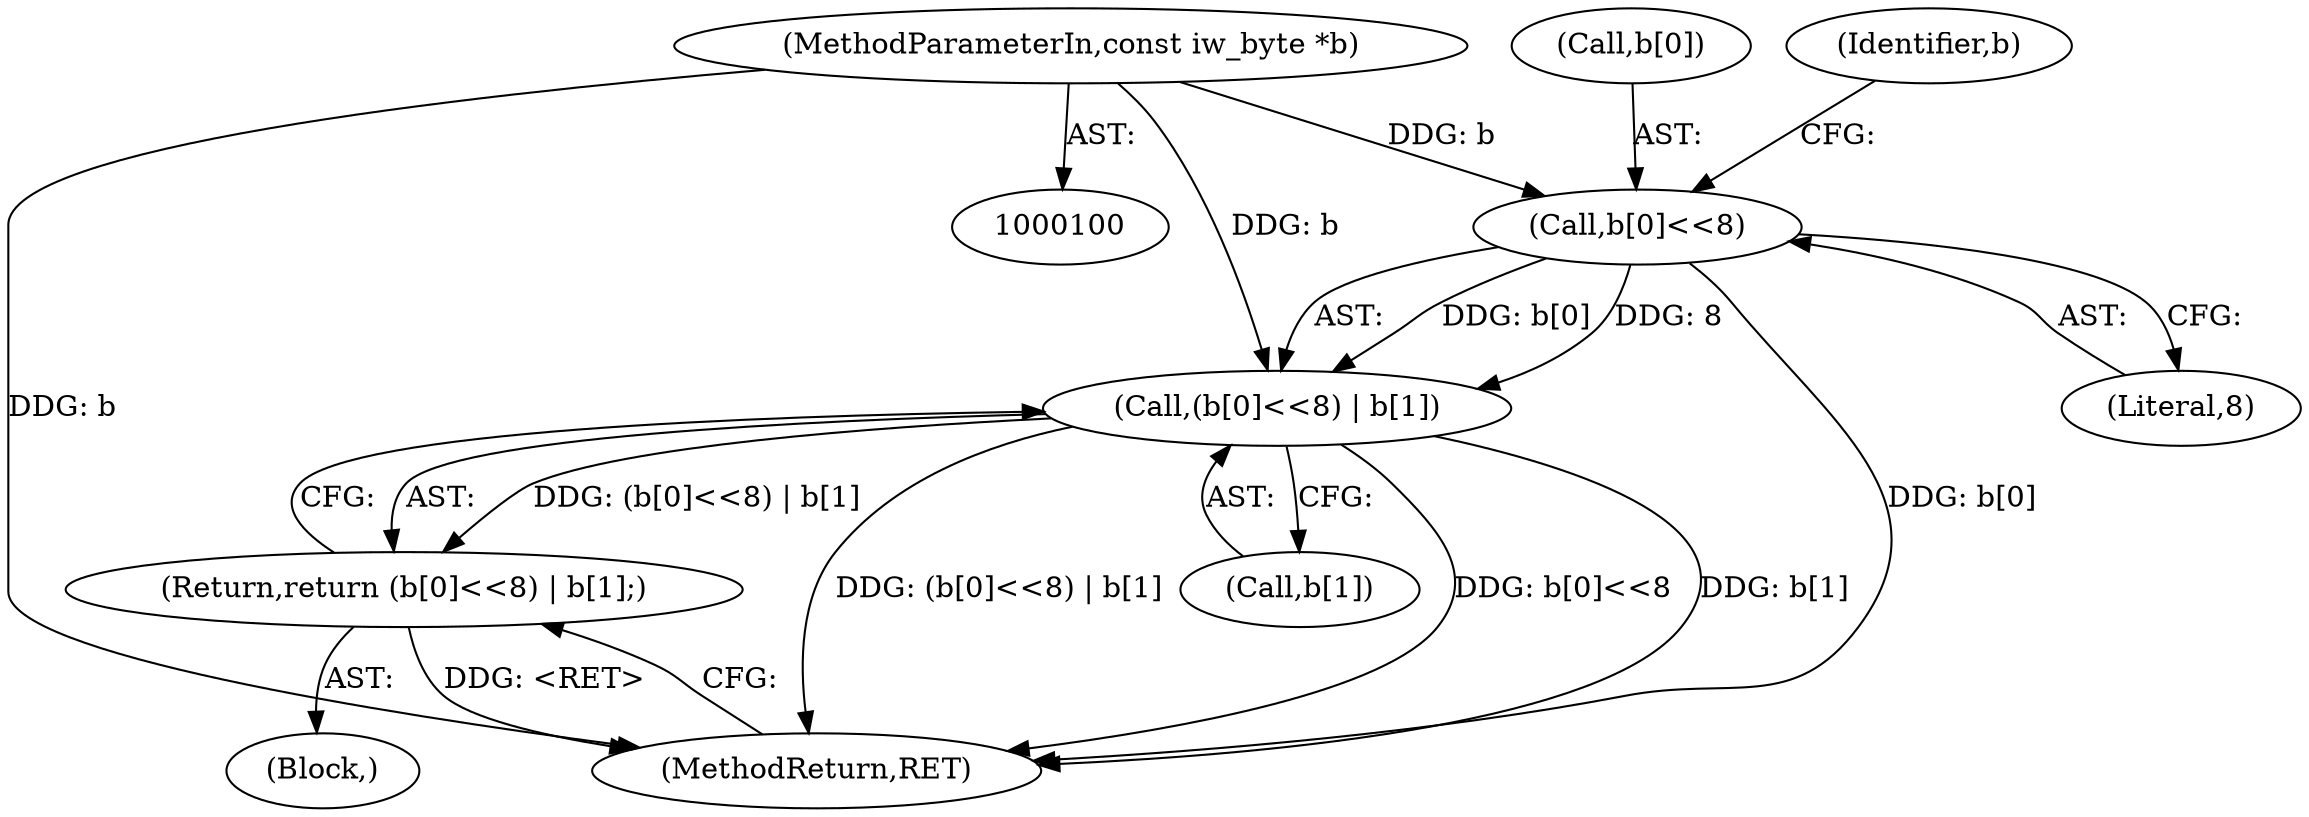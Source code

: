 digraph "1_imageworsener_a00183107d4b84bc8a714290e824ca9c68dac738_2@array" {
"1000104" [label="(Call,(b[0]<<8) | b[1])"];
"1000105" [label="(Call,b[0]<<8)"];
"1000101" [label="(MethodParameterIn,const iw_byte *b)"];
"1000103" [label="(Return,return (b[0]<<8) | b[1];)"];
"1000103" [label="(Return,return (b[0]<<8) | b[1];)"];
"1000104" [label="(Call,(b[0]<<8) | b[1])"];
"1000110" [label="(Call,b[1])"];
"1000109" [label="(Literal,8)"];
"1000102" [label="(Block,)"];
"1000101" [label="(MethodParameterIn,const iw_byte *b)"];
"1000111" [label="(Identifier,b)"];
"1000113" [label="(MethodReturn,RET)"];
"1000105" [label="(Call,b[0]<<8)"];
"1000106" [label="(Call,b[0])"];
"1000104" -> "1000103"  [label="AST: "];
"1000104" -> "1000110"  [label="CFG: "];
"1000105" -> "1000104"  [label="AST: "];
"1000110" -> "1000104"  [label="AST: "];
"1000103" -> "1000104"  [label="CFG: "];
"1000104" -> "1000113"  [label="DDG: (b[0]<<8) | b[1]"];
"1000104" -> "1000113"  [label="DDG: b[0]<<8"];
"1000104" -> "1000113"  [label="DDG: b[1]"];
"1000104" -> "1000103"  [label="DDG: (b[0]<<8) | b[1]"];
"1000105" -> "1000104"  [label="DDG: b[0]"];
"1000105" -> "1000104"  [label="DDG: 8"];
"1000101" -> "1000104"  [label="DDG: b"];
"1000105" -> "1000109"  [label="CFG: "];
"1000106" -> "1000105"  [label="AST: "];
"1000109" -> "1000105"  [label="AST: "];
"1000111" -> "1000105"  [label="CFG: "];
"1000105" -> "1000113"  [label="DDG: b[0]"];
"1000101" -> "1000105"  [label="DDG: b"];
"1000101" -> "1000100"  [label="AST: "];
"1000101" -> "1000113"  [label="DDG: b"];
"1000103" -> "1000102"  [label="AST: "];
"1000113" -> "1000103"  [label="CFG: "];
"1000103" -> "1000113"  [label="DDG: <RET>"];
}

